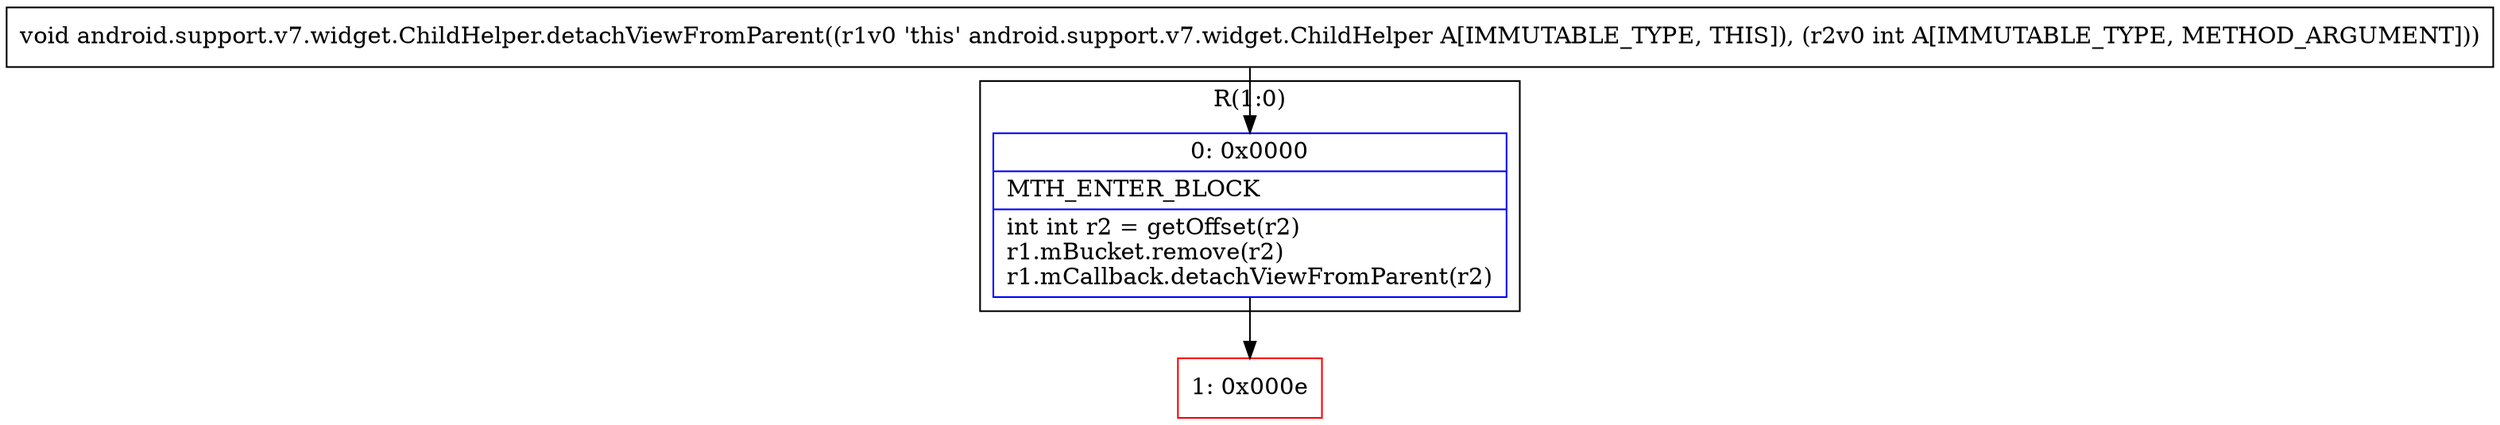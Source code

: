 digraph "CFG forandroid.support.v7.widget.ChildHelper.detachViewFromParent(I)V" {
subgraph cluster_Region_338498422 {
label = "R(1:0)";
node [shape=record,color=blue];
Node_0 [shape=record,label="{0\:\ 0x0000|MTH_ENTER_BLOCK\l|int int r2 = getOffset(r2)\lr1.mBucket.remove(r2)\lr1.mCallback.detachViewFromParent(r2)\l}"];
}
Node_1 [shape=record,color=red,label="{1\:\ 0x000e}"];
MethodNode[shape=record,label="{void android.support.v7.widget.ChildHelper.detachViewFromParent((r1v0 'this' android.support.v7.widget.ChildHelper A[IMMUTABLE_TYPE, THIS]), (r2v0 int A[IMMUTABLE_TYPE, METHOD_ARGUMENT])) }"];
MethodNode -> Node_0;
Node_0 -> Node_1;
}

